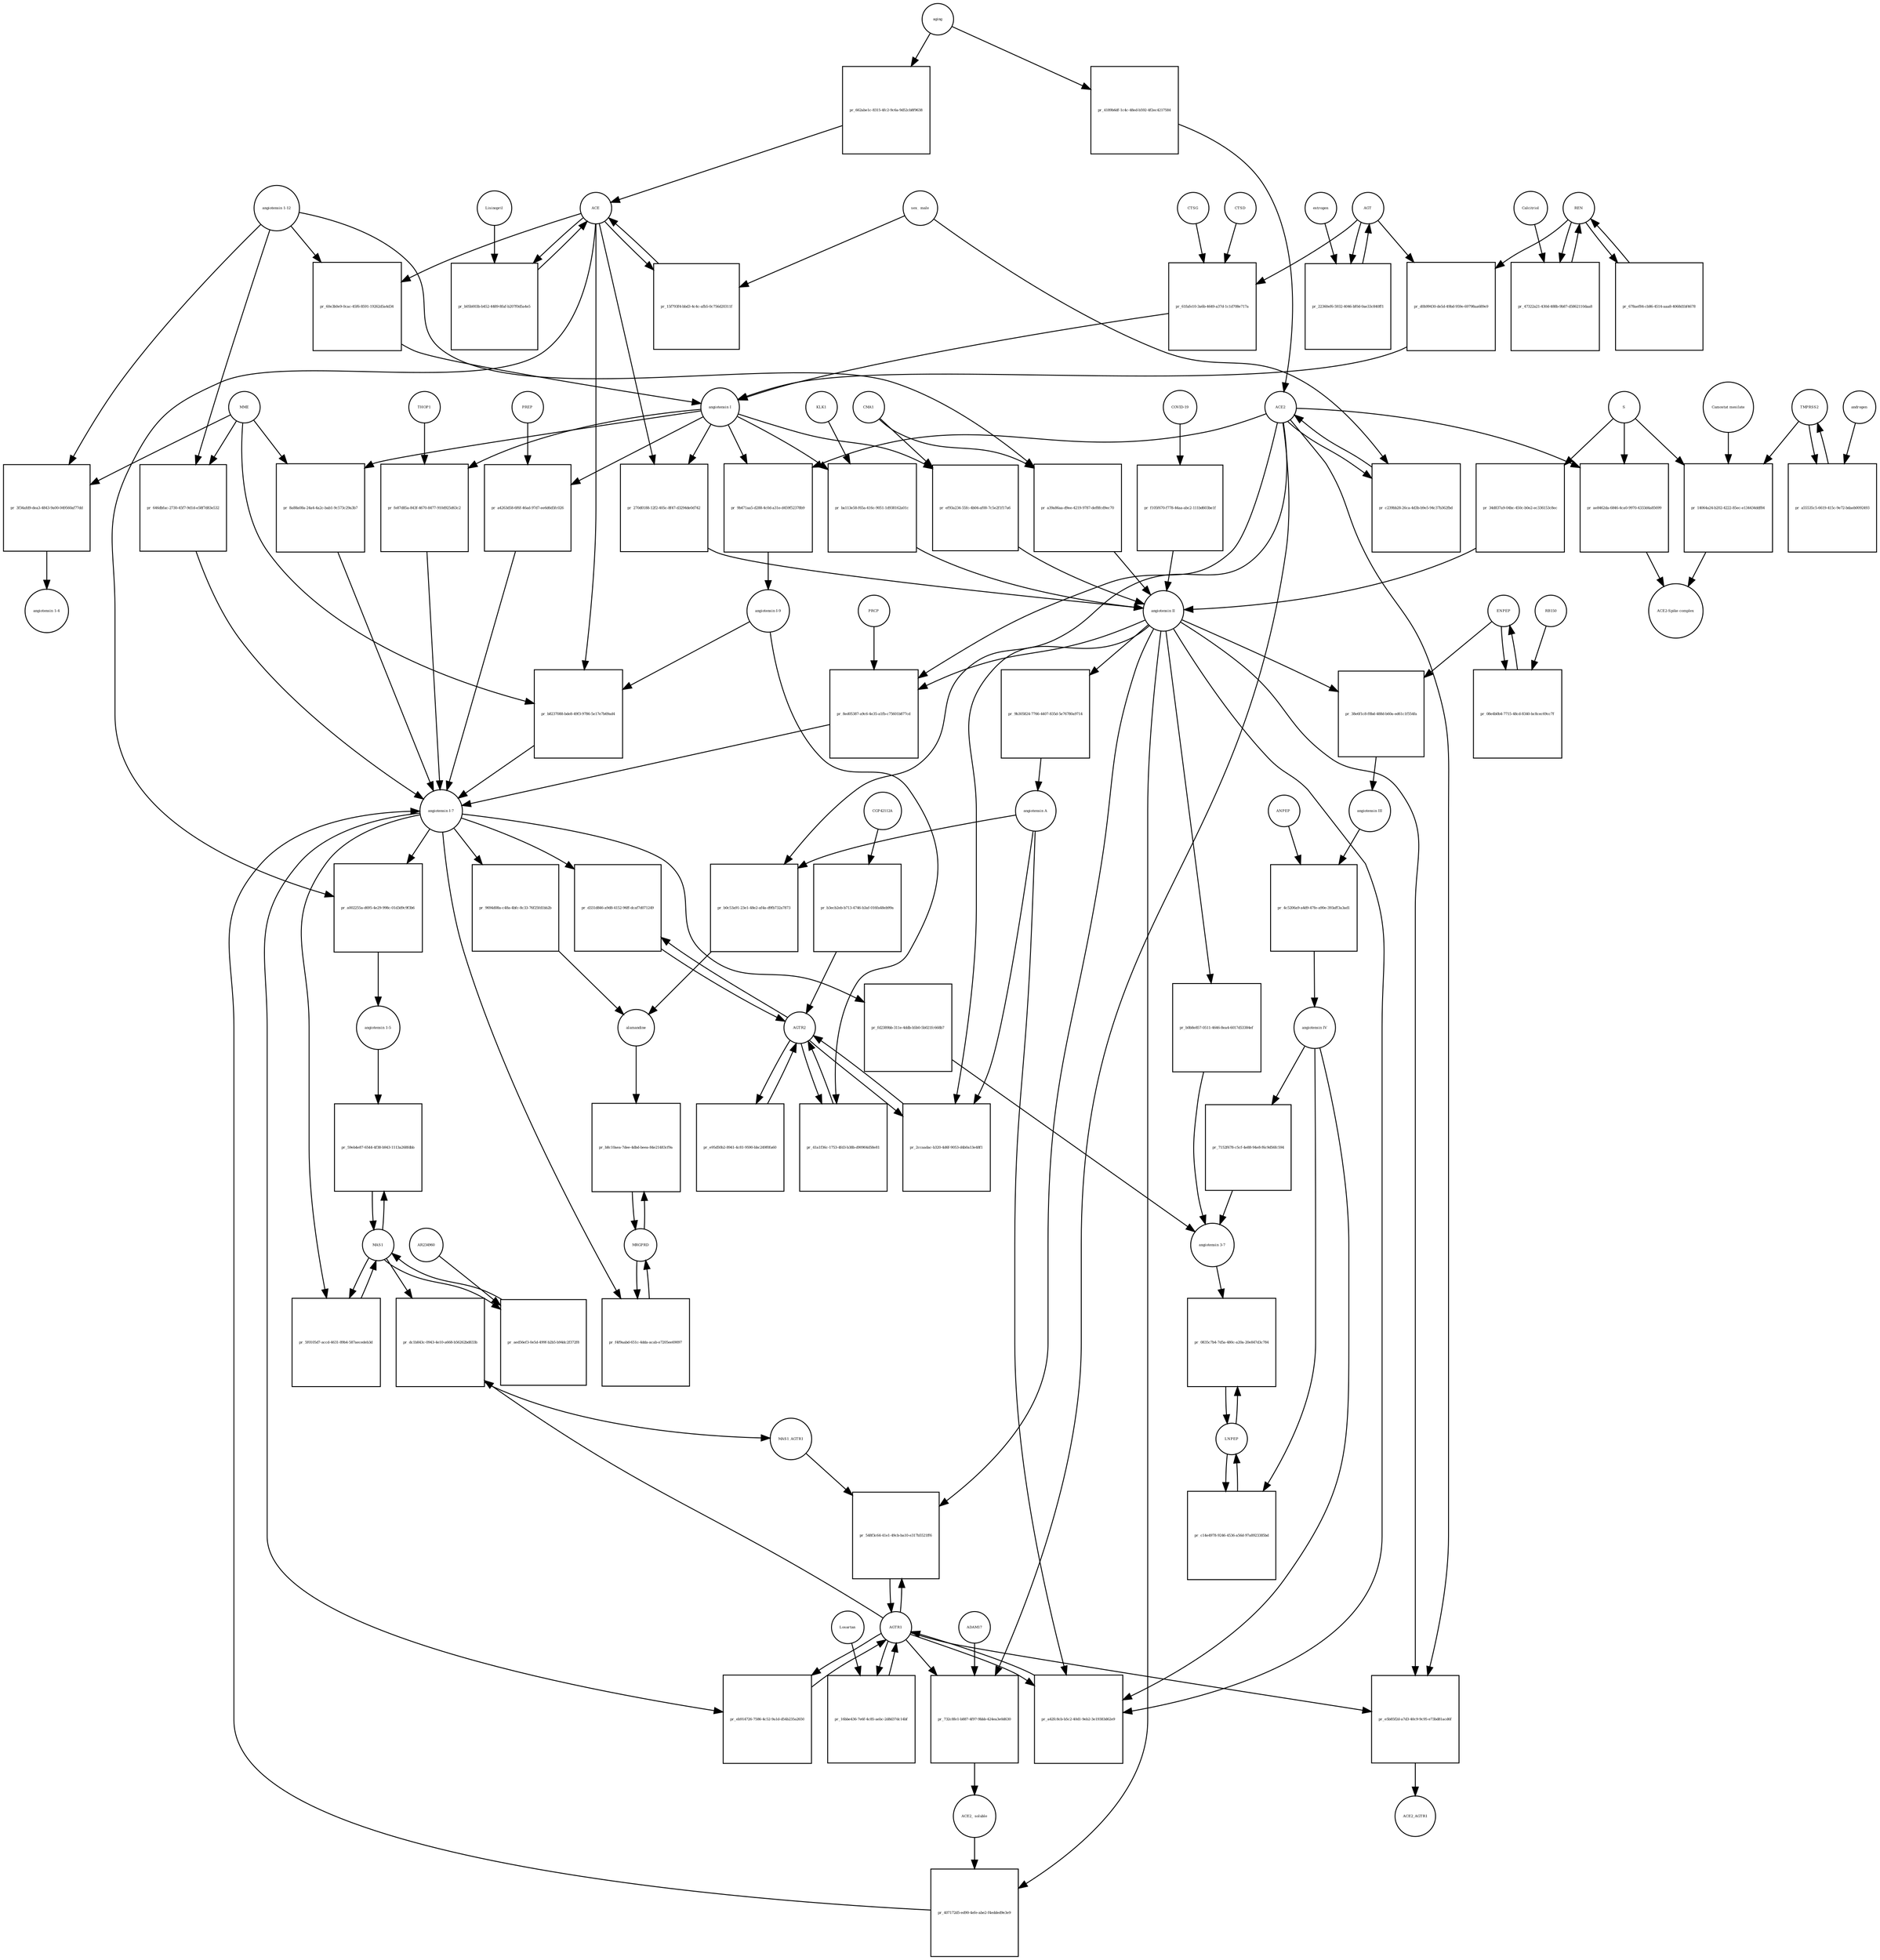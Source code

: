 strict digraph  {
"angiotensin I" [annotation="urn_miriam_obo.chebi_CHEBI%3A2718", bipartite=0, cls="simple chemical", fontsize=4, label="angiotensin I", shape=circle];
"pr_270d0188-12f2-405c-8f47-d3294de0d742" [annotation="", bipartite=1, cls=process, fontsize=4, label="pr_270d0188-12f2-405c-8f47-d3294de0d742", shape=square];
"angiotensin II" [annotation="urn_miriam_obo.chebi_CHEBI%3A2718", bipartite=0, cls="simple chemical", fontsize=4, label="angiotensin II", shape=circle];
ACE [annotation="urn_miriam_hgnc_HGNC%3A2707", bipartite=0, cls=macromolecule, fontsize=4, label=ACE, shape=circle];
"pr_9b471aa5-d288-4c0d-a31e-d459f52378b9" [annotation="", bipartite=1, cls=process, fontsize=4, label="pr_9b471aa5-d288-4c0d-a31e-d459f52378b9", shape=square];
"angiotensin I-9" [annotation="urn_miriam_obo.chebi_CHEBI%3A80128", bipartite=0, cls="simple chemical", fontsize=4, label="angiotensin I-9", shape=circle];
ACE2 [annotation="urn_miriam_hgnc_HGNC%3A13557", bipartite=0, cls=macromolecule, fontsize=4, label=ACE2, shape=circle];
"pr_b8237088-bde8-49f3-9786-5e17e7b69ad4" [annotation="", bipartite=1, cls=process, fontsize=4, label="pr_b8237088-bde8-49f3-9786-5e17e7b69ad4", shape=square];
"angiotensin I-7" [annotation="urn_miriam_obo.chebi_CHEBI%3A55438", bipartite=0, cls="simple chemical", fontsize=4, label="angiotensin I-7", shape=circle];
MME [annotation="urn_miriam_hgnc_HGNC%3A7154", bipartite=0, cls=macromolecule, fontsize=4, label=MME, shape=circle];
"pr_8ed05387-a9c6-4e35-a1fb-c75601b877cd" [annotation="", bipartite=1, cls=process, fontsize=4, label="pr_8ed05387-a9c6-4e35-a1fb-c75601b877cd", shape=square];
PRCP [annotation="urn_miriam_hgnc_HGNC%3A9344", bipartite=0, cls=macromolecule, fontsize=4, label=PRCP, shape=circle];
"pr_a002255a-d695-4e29-998c-01d3d9c9f3b6" [annotation="", bipartite=1, cls=process, fontsize=4, label="pr_a002255a-d695-4e29-998c-01d3d9c9f3b6", shape=square];
"angiotensin 1-5" [annotation="urn_miriam_obo.chebi_CHEBI%3A80129", bipartite=0, cls="simple chemical", fontsize=4, label="angiotensin 1-5", shape=circle];
REN [annotation="urn_miriam_hgnc_HGNC%3A9958", bipartite=0, cls=macromolecule, fontsize=4, label=REN, shape=circle];
"pr_47322a21-430d-488b-9b87-d5862110daa8" [annotation="", bipartite=1, cls="omitted process", fontsize=4, label="pr_47322a21-430d-488b-9b87-d5862110daa8", shape=square];
Calcitriol [annotation="urn_miriam_obo.chebi_CHEBI%3A17823", bipartite=0, cls="simple chemical", fontsize=4, label=Calcitriol, shape=circle];
AGT [annotation="urn_miriam_hgnc_HGNC%3A333", bipartite=0, cls=macromolecule, fontsize=4, label=AGT, shape=circle];
"pr_d0b99430-de5d-49bd-959e-69798aa689e9" [annotation="", bipartite=1, cls=process, fontsize=4, label="pr_d0b99430-de5d-49bd-959e-69798aa689e9", shape=square];
"pr_8a88a08a-24a4-4a2c-bab1-9c573c29a3b7" [annotation="", bipartite=1, cls=process, fontsize=4, label="pr_8a88a08a-24a4-4a2c-bab1-9c573c29a3b7", shape=square];
MAS1 [annotation="urn_miriam_hgnc_HGNC%3A6899", bipartite=0, cls=macromolecule, fontsize=4, label=MAS1, shape=circle];
"pr_59eb4e87-6544-4f38-b943-1113a268fdbb" [annotation="", bipartite=1, cls=process, fontsize=4, label="pr_59eb4e87-6544-4f38-b943-1113a268fdbb", shape=square];
"pr_9694d08a-c48a-4bfc-8c33-76f25fd1bb2b" [annotation="", bipartite=1, cls=process, fontsize=4, label="pr_9694d08a-c48a-4bfc-8c33-76f25fd1bb2b", shape=square];
alamandine [annotation="", bipartite=0, cls="simple chemical", fontsize=4, label=alamandine, shape=circle];
"pr_9b305824-7766-4407-835d-5e76780a9714" [annotation="", bipartite=1, cls=process, fontsize=4, label="pr_9b305824-7766-4407-835d-5e76780a9714", shape=square];
"angiotensin A" [annotation="urn_miriam_kegg.compound_C20970", bipartite=0, cls="simple chemical", fontsize=4, label="angiotensin A", shape=circle];
"pr_b0c53a91-23e1-48e2-af4a-d9fb732a7873" [annotation="", bipartite=1, cls=process, fontsize=4, label="pr_b0c53a91-23e1-48e2-af4a-d9fb732a7873", shape=square];
"pr_38e6f1c8-f8bd-488d-b60a-ed61c1f554fa" [annotation="", bipartite=1, cls=process, fontsize=4, label="pr_38e6f1c8-f8bd-488d-b60a-ed61c1f554fa", shape=square];
"angiotensin III" [annotation="urn_miriam_obo.chebi_CHEBI%3A89666", bipartite=0, cls="simple chemical", fontsize=4, label="angiotensin III", shape=circle];
ENPEP [annotation="", bipartite=0, cls=macromolecule, fontsize=4, label=ENPEP, shape=circle];
"pr_4c5206a9-a4d9-47fe-a90e-393aff3a3ad1" [annotation="", bipartite=1, cls=process, fontsize=4, label="pr_4c5206a9-a4d9-47fe-a90e-393aff3a3ad1", shape=square];
"angiotensin IV" [annotation="urn_miriam_pubmed_32333398|urn_miriam_obo.chebi_CHEBI%3A80127", bipartite=0, cls="simple chemical", fontsize=4, label="angiotensin IV", shape=circle];
"ANPEP " [annotation="urn_miriam_hgnc_HGNC%3A500", bipartite=0, cls=macromolecule, fontsize=4, label="ANPEP ", shape=circle];
CGP42112A [annotation="urn_miriam_obo.chebi_CHEBI%3A147302", bipartite=0, cls="simple chemical", fontsize=4, label=CGP42112A, shape=circle];
"pr_b3ecb2eb-b713-4746-b3af-016fa48eb99a" [annotation="", bipartite=1, cls=process, fontsize=4, label="pr_b3ecb2eb-b713-4746-b3af-016fa48eb99a", shape=square];
AGTR2 [annotation="urn_miriam_hgnc_HGNC%3A338", bipartite=0, cls=macromolecule, fontsize=4, label=AGTR2, shape=circle];
"pr_678aef84-cb86-4514-aaa8-4068d1bf4678" [annotation="", bipartite=1, cls=process, fontsize=4, label="pr_678aef84-cb86-4514-aaa8-4068d1bf4678", shape=square];
"pr_732c8fe1-b887-4f97-9bbb-424ea3e0d630" [annotation="", bipartite=1, cls=process, fontsize=4, label="pr_732c8fe1-b887-4f97-9bbb-424ea3e0d630", shape=square];
"ACE2_ soluble" [annotation="urn_miriam_hgnc.symbol_ACE2", bipartite=0, cls=macromolecule, fontsize=4, label="ACE2_ soluble", shape=circle];
ADAM17 [annotation="urn_miriam_hgnc_HGNC%3A195", bipartite=0, cls=macromolecule, fontsize=4, label=ADAM17, shape=circle];
AGTR1 [annotation="urn_miriam_hgnc_HGNC%3A336", bipartite=0, cls=macromolecule, fontsize=4, label=AGTR1, shape=circle];
"pr_2ccaadac-b320-4d6f-9053-d4b0a13e48f1" [annotation="", bipartite=1, cls=process, fontsize=4, label="pr_2ccaadac-b320-4d6f-9053-d4b0a13e48f1", shape=square];
"pr_4189b6df-1c4c-48ed-b592-4f2ec4217584" [annotation="", bipartite=1, cls=process, fontsize=4, label="pr_4189b6df-1c4c-48ed-b592-4f2ec4217584", shape=square];
aging [annotation="urn_miriam_obo.go_GO%3A0007568", bipartite=0, cls=phenotype, fontsize=4, label=aging, shape=circle];
MRGPRD [annotation="urn_miriam_hgnc_HGNC%3A29626", bipartite=0, cls=macromolecule, fontsize=4, label=MRGPRD, shape=circle];
"pr_b8c10aea-7dee-4dbd-beea-84e21483cf9a" [annotation="", bipartite=1, cls=process, fontsize=4, label="pr_b8c10aea-7dee-4dbd-beea-84e21483cf9a", shape=square];
"pr_407172d5-ed90-4efe-abe2-f4edded9e3e9" [annotation="", bipartite=1, cls=process, fontsize=4, label="pr_407172d5-ed90-4efe-abe2-f4edded9e3e9", shape=square];
"pr_662abe1c-8315-4fc2-9c6a-9d52cb8f9638" [annotation="", bipartite=1, cls=process, fontsize=4, label="pr_662abe1c-8315-4fc2-9c6a-9d52cb8f9638", shape=square];
"pr_c239bb28-26ca-4d3b-b9e5-94c37b362fbd" [annotation="", bipartite=1, cls=process, fontsize=4, label="pr_c239bb28-26ca-4d3b-b9e5-94c37b362fbd", shape=square];
"sex_ male" [annotation=urn_miriam_mesh_D008297, bipartite=0, cls=phenotype, fontsize=4, label="sex_ male", shape=circle];
"pr_34d837a9-04bc-450c-b0e2-ec336153c8ec" [annotation="", bipartite=1, cls=process, fontsize=4, label="pr_34d837a9-04bc-450c-b0e2-ec336153c8ec", shape=square];
S [annotation="urn_miriam_uniprot_P0DTC2|urn_miriam_uniprot_P59594", bipartite=0, cls=macromolecule, fontsize=4, label=S, shape=circle];
"pr_15f793f4-bbd3-4c4c-afb5-0c756d20311f" [annotation="", bipartite=1, cls=process, fontsize=4, label="pr_15f793f4-bbd3-4c4c-afb5-0c756d20311f", shape=square];
"pr_a42fc8cb-b5c2-40d1-9eb2-3e19383d62e9" [annotation="", bipartite=1, cls=process, fontsize=4, label="pr_a42fc8cb-b5c2-40d1-9eb2-3e19383d62e9", shape=square];
"pr_e5b85f2d-a7d3-40c9-9c95-e73bd81acd6f" [annotation="", bipartite=1, cls=process, fontsize=4, label="pr_e5b85f2d-a7d3-40c9-9c95-e73bd81acd6f", shape=square];
ACE2_AGTR1 [annotation=urn_miriam_pubmed_25225202, bipartite=0, cls=complex, fontsize=4, label=ACE2_AGTR1, shape=circle];
"pr_ae8462da-6846-4ca0-9970-4333d4a85699" [annotation="", bipartite=1, cls=process, fontsize=4, label="pr_ae8462da-6846-4ca0-9970-4333d4a85699", shape=square];
"ACE2-Spike complex" [annotation=urn_miriam_pubmed_32275855, bipartite=0, cls=complex, fontsize=4, label="ACE2-Spike complex", shape=circle];
"pr_f105f670-f778-44aa-abc2-111bd603be1f" [annotation="", bipartite=1, cls=process, fontsize=4, label="pr_f105f670-f778-44aa-abc2-111bd603be1f", shape=square];
"COVID-19" [annotation="urn_miriam_taxonomy_2697049|urn_miriam_mesh_C000657245", bipartite=0, cls=phenotype, fontsize=4, label="COVID-19", shape=circle];
"angiotensin 1-12" [annotation=urn_miriam_pubmed_27465904, bipartite=0, cls="simple chemical", fontsize=4, label="angiotensin 1-12", shape=circle];
"pr_a39a86aa-d9ee-4219-9787-def8fcd9ec70" [annotation="", bipartite=1, cls=process, fontsize=4, label="pr_a39a86aa-d9ee-4219-9787-def8fcd9ec70", shape=square];
CMA1 [annotation="urn_miriam_hgnc_HGNC%3A2097", bipartite=0, cls=macromolecule, fontsize=4, label=CMA1, shape=circle];
TMPRSS2 [annotation="urn_miriam_hgnc_HGNC%3A11876", bipartite=0, cls=macromolecule, fontsize=4, label=TMPRSS2, shape=circle];
"pr_a55535c5-6619-415c-9e72-bdaeb0092493" [annotation="", bipartite=1, cls="omitted process", fontsize=4, label="pr_a55535c5-6619-415c-9e72-bdaeb0092493", shape=square];
androgen [annotation="urn_miriam_obo.chebi_CHEBI%3A50113", bipartite=0, cls="simple chemical", fontsize=4, label=androgen, shape=circle];
"pr_22360ef6-5932-4046-bf0d-0ae33c840ff1" [annotation="", bipartite=1, cls="omitted process", fontsize=4, label="pr_22360ef6-5932-4046-bf0d-0ae33c840ff1", shape=square];
estrogen [annotation="urn_miriam_obo.chebi_CHEBI%3A50114", bipartite=0, cls="simple chemical", fontsize=4, label=estrogen, shape=circle];
"pr_3f34afd9-dea3-4843-9a00-049560af77dd" [annotation="", bipartite=1, cls=process, fontsize=4, label="pr_3f34afd9-dea3-4843-9a00-049560af77dd", shape=square];
"angiotensin 1-4" [annotation=urn_miriam_pubmed_22490446, bipartite=0, cls="simple chemical", fontsize=4, label="angiotensin 1-4", shape=circle];
"pr_dc1b843c-0943-4e10-a668-b56262bd833b" [annotation="", bipartite=1, cls=process, fontsize=4, label="pr_dc1b843c-0943-4e10-a668-b56262bd833b", shape=square];
MAS1_AGTR1 [annotation=urn_miriam_pubmed_15809376, bipartite=0, cls=complex, fontsize=4, label=MAS1_AGTR1, shape=circle];
"pr_548f3c64-41e1-49cb-ba10-e317b5521ff6" [annotation="", bipartite=1, cls=process, fontsize=4, label="pr_548f3c64-41e1-49cb-ba10-e317b5521ff6", shape=square];
"pr_b05b003b-b452-4489-8faf-b207f0d5a4e5" [annotation="", bipartite=1, cls=process, fontsize=4, label="pr_b05b003b-b452-4489-8faf-b207f0d5a4e5", shape=square];
Lisinopril [annotation="urn_miriam_obo.chebi_CHEBI%3A43755", bipartite=0, cls="simple chemical", fontsize=4, label=Lisinopril, shape=circle];
"pr_60e3b0e9-0cac-45f6-8591-19262d5a4d34" [annotation="", bipartite=1, cls=process, fontsize=4, label="pr_60e3b0e9-0cac-45f6-8591-19262d5a4d34", shape=square];
LNPEP [annotation="urn_miriam_hgnc_HGNC%3A6656", bipartite=0, cls=macromolecule, fontsize=4, label=LNPEP, shape=circle];
"pr_c14e4978-9246-4536-a56d-97a8923385bd" [annotation="", bipartite=1, cls=process, fontsize=4, label="pr_c14e4978-9246-4536-a56d-97a8923385bd", shape=square];
"pr_646dbfac-2730-45f7-9d1d-e58f7d83e532" [annotation="", bipartite=1, cls=process, fontsize=4, label="pr_646dbfac-2730-45f7-9d1d-e58f7d83e532", shape=square];
"pr_aed56ef3-0e5d-499f-b2b5-b94dc2f372f8" [annotation="", bipartite=1, cls=process, fontsize=4, label="pr_aed56ef3-0e5d-499f-b2b5-b94dc2f372f8", shape=square];
AR234960 [annotation="urn_miriam_pubchem.compound_146025955", bipartite=0, cls="simple chemical", fontsize=4, label=AR234960, shape=circle];
"pr_08e4b0b4-7715-48cd-8340-bc8cec69cc7f" [annotation="", bipartite=1, cls=process, fontsize=4, label="pr_08e4b0b4-7715-48cd-8340-bc8cec69cc7f", shape=square];
RB150 [annotation="", bipartite=0, cls="simple chemical", fontsize=4, label=RB150, shape=circle];
"pr_61fafe10-3a6b-4649-a37d-1c1d708e717a" [annotation="", bipartite=1, cls=process, fontsize=4, label="pr_61fafe10-3a6b-4649-a37d-1c1d708e717a", shape=square];
CTSD [annotation="urn_miriam_hgnc_HGNC%3A2529", bipartite=0, cls=macromolecule, fontsize=4, label=CTSD, shape=circle];
CTSG [annotation="urn_miriam_hgnc_HGNC%3A2532", bipartite=0, cls=macromolecule, fontsize=4, label=CTSG, shape=circle];
"pr_ef93a234-55fc-4b04-af00-7c5e2f1f17a6" [annotation="", bipartite=1, cls=process, fontsize=4, label="pr_ef93a234-55fc-4b04-af00-7c5e2f1f17a6", shape=square];
"pr_ba113e58-f65a-416c-9051-1d938162a01c" [annotation="", bipartite=1, cls=process, fontsize=4, label="pr_ba113e58-f65a-416c-9051-1d938162a01c", shape=square];
KLK1 [annotation="urn_miriam_hgnc_HGNC%3A6357|urn_miriam_pubmed_6555043", bipartite=0, cls=macromolecule, fontsize=4, label=KLK1, shape=circle];
"pr_fe87d85a-843f-4670-8477-910d925d63c2" [annotation="", bipartite=1, cls=process, fontsize=4, label="pr_fe87d85a-843f-4670-8477-910d925d63c2", shape=square];
THOP1 [annotation="urn_miriam_hgnc_HGNC%3A11793", bipartite=0, cls=macromolecule, fontsize=4, label=THOP1, shape=circle];
"pr_a4263d58-6f6f-46ad-97d7-ee6d6d5fc026" [annotation="", bipartite=1, cls=process, fontsize=4, label="pr_a4263d58-6f6f-46ad-97d7-ee6d6d5fc026", shape=square];
PREP [annotation="urn_miriam_hgnc_HGNC%3A9358", bipartite=0, cls=macromolecule, fontsize=4, label=PREP, shape=circle];
"pr_16bbe436-7e6f-4c85-aebc-2d8d37dc14bf" [annotation="", bipartite=1, cls=process, fontsize=4, label="pr_16bbe436-7e6f-4c85-aebc-2d8d37dc14bf", shape=square];
Losartan [annotation="urn_miriam_obo.chebi_CHEBI%3A6541", bipartite=0, cls="simple chemical", fontsize=4, label=Losartan, shape=circle];
"pr_eb914726-7586-4c52-9a1d-d54b235a2650" [annotation="", bipartite=1, cls=process, fontsize=4, label="pr_eb914726-7586-4c52-9a1d-d54b235a2650", shape=square];
"pr_e95d50b2-8941-4c81-9590-bbc249f0fa60" [annotation="", bipartite=1, cls=process, fontsize=4, label="pr_e95d50b2-8941-4c81-9590-bbc249f0fa60", shape=square];
"pr_d331d846-a9d8-4152-96ff-dcaf7d071249" [annotation="", bipartite=1, cls=process, fontsize=4, label="pr_d331d846-a9d8-4152-96ff-dcaf7d071249", shape=square];
"pr_41a1f36c-1753-4fd3-b38b-d90904d58e81" [annotation="", bipartite=1, cls=process, fontsize=4, label="pr_41a1f36c-1753-4fd3-b38b-d90904d58e81", shape=square];
"pr_5f0105d7-accd-4631-89b4-587aecedeb3d" [annotation="", bipartite=1, cls=process, fontsize=4, label="pr_5f0105d7-accd-4631-89b4-587aecedeb3d", shape=square];
"pr_f4f9aabd-651c-4dda-acab-e7205ee69097" [annotation="", bipartite=1, cls=process, fontsize=4, label="pr_f4f9aabd-651c-4dda-acab-e7205ee69097", shape=square];
"pr_fd2389bb-311e-4ddb-b5b0-5b021fc668b7" [annotation="", bipartite=1, cls=process, fontsize=4, label="pr_fd2389bb-311e-4ddb-b5b0-5b021fc668b7", shape=square];
"angiotensin 3-7" [annotation=urn_miriam_pubmed_30934934, bipartite=0, cls="simple chemical", fontsize=4, label="angiotensin 3-7", shape=circle];
"pr_b0b8e857-0511-4646-8ea4-6017d53384ef" [annotation="", bipartite=1, cls=process, fontsize=4, label="pr_b0b8e857-0511-4646-8ea4-6017d53384ef", shape=square];
"pr_7152f678-c5cf-4e88-94e8-f6c9d56fc594" [annotation="", bipartite=1, cls=process, fontsize=4, label="pr_7152f678-c5cf-4e88-94e8-f6c9d56fc594", shape=square];
"pr_14064a24-b202-4222-85ec-e134434ddf84" [annotation="", bipartite=1, cls="omitted process", fontsize=4, label="pr_14064a24-b202-4222-85ec-e134434ddf84", shape=square];
"Camostat mesilate" [annotation="urn_miriam_obo.chebi_CHEBI%3A135632", bipartite=0, cls="simple chemical", fontsize=4, label="Camostat mesilate", shape=circle];
"pr_0835c7b4-7d5a-480c-a20a-20e847d3c784" [annotation="", bipartite=1, cls=process, fontsize=4, label="pr_0835c7b4-7d5a-480c-a20a-20e847d3c784", shape=square];
"angiotensin I" -> "pr_270d0188-12f2-405c-8f47-d3294de0d742"  [annotation="", interaction_type=consumption];
"angiotensin I" -> "pr_9b471aa5-d288-4c0d-a31e-d459f52378b9"  [annotation="", interaction_type=consumption];
"angiotensin I" -> "pr_8a88a08a-24a4-4a2c-bab1-9c573c29a3b7"  [annotation="", interaction_type=consumption];
"angiotensin I" -> "pr_ef93a234-55fc-4b04-af00-7c5e2f1f17a6"  [annotation="", interaction_type=consumption];
"angiotensin I" -> "pr_ba113e58-f65a-416c-9051-1d938162a01c"  [annotation="", interaction_type=consumption];
"angiotensin I" -> "pr_fe87d85a-843f-4670-8477-910d925d63c2"  [annotation="", interaction_type=consumption];
"angiotensin I" -> "pr_a4263d58-6f6f-46ad-97d7-ee6d6d5fc026"  [annotation="", interaction_type=consumption];
"pr_270d0188-12f2-405c-8f47-d3294de0d742" -> "angiotensin II"  [annotation="", interaction_type=production];
"angiotensin II" -> "pr_8ed05387-a9c6-4e35-a1fb-c75601b877cd"  [annotation="", interaction_type=consumption];
"angiotensin II" -> "pr_9b305824-7766-4407-835d-5e76780a9714"  [annotation="", interaction_type=consumption];
"angiotensin II" -> "pr_38e6f1c8-f8bd-488d-b60a-ed61c1f554fa"  [annotation="", interaction_type=consumption];
"angiotensin II" -> "pr_2ccaadac-b320-4d6f-9053-d4b0a13e48f1"  [annotation="urn_miriam_pubmed_17630322|urn_miriam_taxonomy_9606|urn_miriam_pubmed_17138938", interaction_type=stimulation];
"angiotensin II" -> "pr_407172d5-ed90-4efe-abe2-f4edded9e3e9"  [annotation="", interaction_type=consumption];
"angiotensin II" -> "pr_a42fc8cb-b5c2-40d1-9eb2-3e19383d62e9"  [annotation="urn_miriam_pubmed_17630322|urn_miriam_taxonomy_40674|urn_miriam_pubmed_26497614|urn_miriam_pubmed_32333398|urn_miriam_pubmed_17138938", interaction_type=stimulation];
"angiotensin II" -> "pr_e5b85f2d-a7d3-40c9-9c95-e73bd81acd6f"  [annotation="urn_miriam_pubmed_25225202|urn_miriam_taxonomy_40674", interaction_type=inhibition];
"angiotensin II" -> "pr_548f3c64-41e1-49cb-ba10-e317b5521ff6"  [annotation="urn_miriam_pubmed_15809376|urn_miriam_taxonomy_40674", interaction_type=stimulation];
"angiotensin II" -> "pr_b0b8e857-0511-4646-8ea4-6017d53384ef"  [annotation="", interaction_type=consumption];
ACE -> "pr_270d0188-12f2-405c-8f47-d3294de0d742"  [annotation="urn_miriam_taxonomy_9606|urn_miriam_pubmed_190881|urn_miriam_pubmed_10969042", interaction_type=catalysis];
ACE -> "pr_b8237088-bde8-49f3-9786-5e17e7b69ad4"  [annotation="urn_miriam_pubmed_15283675|urn_miriam_taxonomy_9606", interaction_type=catalysis];
ACE -> "pr_a002255a-d695-4e29-998c-01d3d9c9f3b6"  [annotation="urn_miriam_pubmed_10969042|urn_miriam_taxonomy_9606", interaction_type=catalysis];
ACE -> "pr_15f793f4-bbd3-4c4c-afb5-0c756d20311f"  [annotation="", interaction_type=consumption];
ACE -> "pr_b05b003b-b452-4489-8faf-b207f0d5a4e5"  [annotation="", interaction_type=consumption];
ACE -> "pr_60e3b0e9-0cac-45f6-8591-19262d5a4d34"  [annotation="urn_miriam_pubmed_22490446|urn_miriam_taxonomy_10116", interaction_type=catalysis];
"pr_9b471aa5-d288-4c0d-a31e-d459f52378b9" -> "angiotensin I-9"  [annotation="", interaction_type=production];
"angiotensin I-9" -> "pr_b8237088-bde8-49f3-9786-5e17e7b69ad4"  [annotation="", interaction_type=consumption];
"angiotensin I-9" -> "pr_41a1f36c-1753-4fd3-b38b-d90904d58e81"  [annotation="urn_miriam_pubmed_30048754|urn_miriam_taxonomy_10116", interaction_type=stimulation];
ACE2 -> "pr_9b471aa5-d288-4c0d-a31e-d459f52378b9"  [annotation="urn_miriam_pubmed_10969042|urn_miriam_taxonomy_9606", interaction_type=catalysis];
ACE2 -> "pr_8ed05387-a9c6-4e35-a1fb-c75601b877cd"  [annotation="urn_miriam_taxonomy_10090|urn_miriam_pubmed_23392115", interaction_type=catalysis];
ACE2 -> "pr_b0c53a91-23e1-48e2-af4a-d9fb732a7873"  [annotation="urn_miriam_pubmed_23446738|urn_miriam_taxonomy_9606", interaction_type=catalysis];
ACE2 -> "pr_732c8fe1-b887-4f97-9bbb-424ea3e0d630"  [annotation="", interaction_type=consumption];
ACE2 -> "pr_c239bb28-26ca-4d3b-b9e5-94c37b362fbd"  [annotation="", interaction_type=consumption];
ACE2 -> "pr_e5b85f2d-a7d3-40c9-9c95-e73bd81acd6f"  [annotation="", interaction_type=consumption];
ACE2 -> "pr_ae8462da-6846-4ca0-9970-4333d4a85699"  [annotation="", interaction_type=consumption];
"pr_b8237088-bde8-49f3-9786-5e17e7b69ad4" -> "angiotensin I-7"  [annotation="", interaction_type=production];
"angiotensin I-7" -> "pr_a002255a-d695-4e29-998c-01d3d9c9f3b6"  [annotation="", interaction_type=consumption];
"angiotensin I-7" -> "pr_9694d08a-c48a-4bfc-8c33-76f25fd1bb2b"  [annotation="", interaction_type=consumption];
"angiotensin I-7" -> "pr_eb914726-7586-4c52-9a1d-d54b235a2650"  [annotation="urn_miriam_pubmed_29928987|urn_miriam_taxonomy_9606", interaction_type=inhibition];
"angiotensin I-7" -> "pr_d331d846-a9d8-4152-96ff-dcaf7d071249"  [annotation="urn_miriam_pubmed_15767466|urn_miriam_taxonomy_10116", interaction_type=stimulation];
"angiotensin I-7" -> "pr_5f0105d7-accd-4631-89b4-587aecedeb3d"  [annotation="urn_miriam_pubmed_27217404|urn_miriam_taxonomy_9606", interaction_type=stimulation];
"angiotensin I-7" -> "pr_f4f9aabd-651c-4dda-acab-e7205ee69097"  [annotation="urn_miriam_pubmed_27217404|urn_miriam_taxonomy_9606", interaction_type=stimulation];
"angiotensin I-7" -> "pr_fd2389bb-311e-4ddb-b5b0-5b021fc668b7"  [annotation="", interaction_type=consumption];
MME -> "pr_b8237088-bde8-49f3-9786-5e17e7b69ad4"  [annotation="urn_miriam_pubmed_15283675|urn_miriam_taxonomy_9606", interaction_type=catalysis];
MME -> "pr_8a88a08a-24a4-4a2c-bab1-9c573c29a3b7"  [annotation="urn_miriam_taxonomy_9606|urn_miriam_pubmed_15283675", interaction_type=catalysis];
MME -> "pr_3f34afd9-dea3-4843-9a00-049560af77dd"  [annotation="urn_miriam_pubmed_22490446|urn_miriam_taxonomy_10116", interaction_type=catalysis];
MME -> "pr_646dbfac-2730-45f7-9d1d-e58f7d83e532"  [annotation="urn_miriam_pubmed_22490446|urn_miriam_taxonomy_10116", interaction_type=catalysis];
"pr_8ed05387-a9c6-4e35-a1fb-c75601b877cd" -> "angiotensin I-7"  [annotation="", interaction_type=production];
PRCP -> "pr_8ed05387-a9c6-4e35-a1fb-c75601b877cd"  [annotation="urn_miriam_taxonomy_10090|urn_miriam_pubmed_23392115", interaction_type=catalysis];
"pr_a002255a-d695-4e29-998c-01d3d9c9f3b6" -> "angiotensin 1-5"  [annotation="", interaction_type=production];
"angiotensin 1-5" -> "pr_59eb4e87-6544-4f38-b943-1113a268fdbb"  [annotation="urn_miriam_pubmed_27660028|urn_miriam_taxonomy_10116|urn_miriam_taxonomy_9606|urn_miriam_pubmed_27217404", interaction_type=stimulation];
REN -> "pr_47322a21-430d-488b-9b87-d5862110daa8"  [annotation="", interaction_type=consumption];
REN -> "pr_d0b99430-de5d-49bd-959e-69798aa689e9"  [annotation="urn_miriam_pubmed_10585461|urn_miriam_pubmed_30934934|urn_miriam_pubmed_6172448|urn_miriam_taxonomy_9606", interaction_type=catalysis];
REN -> "pr_678aef84-cb86-4514-aaa8-4068d1bf4678"  [annotation="", interaction_type=consumption];
"pr_47322a21-430d-488b-9b87-d5862110daa8" -> REN  [annotation="", interaction_type=production];
Calcitriol -> "pr_47322a21-430d-488b-9b87-d5862110daa8"  [annotation="", interaction_type=inhibition];
AGT -> "pr_d0b99430-de5d-49bd-959e-69798aa689e9"  [annotation="", interaction_type=consumption];
AGT -> "pr_22360ef6-5932-4046-bf0d-0ae33c840ff1"  [annotation="", interaction_type=consumption];
AGT -> "pr_61fafe10-3a6b-4649-a37d-1c1d708e717a"  [annotation="", interaction_type=consumption];
"pr_d0b99430-de5d-49bd-959e-69798aa689e9" -> "angiotensin I"  [annotation="", interaction_type=production];
"pr_8a88a08a-24a4-4a2c-bab1-9c573c29a3b7" -> "angiotensin I-7"  [annotation="", interaction_type=production];
MAS1 -> "pr_59eb4e87-6544-4f38-b943-1113a268fdbb"  [annotation="", interaction_type=consumption];
MAS1 -> "pr_dc1b843c-0943-4e10-a668-b56262bd833b"  [annotation="", interaction_type=consumption];
MAS1 -> "pr_aed56ef3-0e5d-499f-b2b5-b94dc2f372f8"  [annotation="", interaction_type=consumption];
MAS1 -> "pr_5f0105d7-accd-4631-89b4-587aecedeb3d"  [annotation="", interaction_type=consumption];
"pr_59eb4e87-6544-4f38-b943-1113a268fdbb" -> MAS1  [annotation="", interaction_type=production];
"pr_9694d08a-c48a-4bfc-8c33-76f25fd1bb2b" -> alamandine  [annotation="", interaction_type=production];
alamandine -> "pr_b8c10aea-7dee-4dbd-beea-84e21483cf9a"  [annotation="urn_miriam_pubmed_23446738|urn_miriam_taxonomy_9606", interaction_type=stimulation];
"pr_9b305824-7766-4407-835d-5e76780a9714" -> "angiotensin A"  [annotation="", interaction_type=production];
"angiotensin A" -> "pr_b0c53a91-23e1-48e2-af4a-d9fb732a7873"  [annotation="", interaction_type=consumption];
"angiotensin A" -> "pr_2ccaadac-b320-4d6f-9053-d4b0a13e48f1"  [annotation="urn_miriam_pubmed_17630322|urn_miriam_taxonomy_9606|urn_miriam_pubmed_17138938", interaction_type=stimulation];
"angiotensin A" -> "pr_a42fc8cb-b5c2-40d1-9eb2-3e19383d62e9"  [annotation="urn_miriam_pubmed_17630322|urn_miriam_taxonomy_40674|urn_miriam_pubmed_26497614|urn_miriam_pubmed_32333398|urn_miriam_pubmed_17138938", interaction_type=stimulation];
"pr_b0c53a91-23e1-48e2-af4a-d9fb732a7873" -> alamandine  [annotation="", interaction_type=production];
"pr_38e6f1c8-f8bd-488d-b60a-ed61c1f554fa" -> "angiotensin III"  [annotation="", interaction_type=production];
"angiotensin III" -> "pr_4c5206a9-a4d9-47fe-a90e-393aff3a3ad1"  [annotation="", interaction_type=consumption];
ENPEP -> "pr_38e6f1c8-f8bd-488d-b60a-ed61c1f554fa"  [annotation="urn_miriam_pubmed_8876246|urn_miriam_taxonomy_10090", interaction_type=catalysis];
ENPEP -> "pr_08e4b0b4-7715-48cd-8340-bc8cec69cc7f"  [annotation="", interaction_type=consumption];
"pr_4c5206a9-a4d9-47fe-a90e-393aff3a3ad1" -> "angiotensin IV"  [annotation="", interaction_type=production];
"angiotensin IV" -> "pr_a42fc8cb-b5c2-40d1-9eb2-3e19383d62e9"  [annotation="urn_miriam_pubmed_17630322|urn_miriam_taxonomy_40674|urn_miriam_pubmed_26497614|urn_miriam_pubmed_32333398|urn_miriam_pubmed_17138938", interaction_type=stimulation];
"angiotensin IV" -> "pr_c14e4978-9246-4536-a56d-97a8923385bd"  [annotation="urn_miriam_pubmed_11707427|urn_miriam_taxonomy_10090", interaction_type=stimulation];
"angiotensin IV" -> "pr_7152f678-c5cf-4e88-94e8-f6c9d56fc594"  [annotation="", interaction_type=consumption];
"ANPEP " -> "pr_4c5206a9-a4d9-47fe-a90e-393aff3a3ad1"  [annotation="urn_miriam_pubmed_8876246|urn_miriam_taxonomy_10090", interaction_type=catalysis];
CGP42112A -> "pr_b3ecb2eb-b713-4746-b3af-016fa48eb99a"  [annotation="", interaction_type=consumption];
"pr_b3ecb2eb-b713-4746-b3af-016fa48eb99a" -> AGTR2  [annotation="", interaction_type=production];
AGTR2 -> "pr_2ccaadac-b320-4d6f-9053-d4b0a13e48f1"  [annotation="", interaction_type=consumption];
AGTR2 -> "pr_e95d50b2-8941-4c81-9590-bbc249f0fa60"  [annotation="", interaction_type=consumption];
AGTR2 -> "pr_d331d846-a9d8-4152-96ff-dcaf7d071249"  [annotation="", interaction_type=consumption];
AGTR2 -> "pr_41a1f36c-1753-4fd3-b38b-d90904d58e81"  [annotation="", interaction_type=consumption];
"pr_678aef84-cb86-4514-aaa8-4068d1bf4678" -> REN  [annotation="", interaction_type=production];
"pr_732c8fe1-b887-4f97-9bbb-424ea3e0d630" -> "ACE2_ soluble"  [annotation="", interaction_type=production];
"ACE2_ soluble" -> "pr_407172d5-ed90-4efe-abe2-f4edded9e3e9"  [annotation="urn_miriam_pubmed_28512108|urn_miriam_taxonomy_9606", interaction_type=stimulation];
ADAM17 -> "pr_732c8fe1-b887-4f97-9bbb-424ea3e0d630"  [annotation="urn_miriam_pubmed_24227843|urn_miriam_taxonomy_9606|urn_miriam_pubmed_32333398|urn_miriam_pubmed_28512108", interaction_type=catalysis];
AGTR1 -> "pr_732c8fe1-b887-4f97-9bbb-424ea3e0d630"  [annotation="urn_miriam_pubmed_24227843|urn_miriam_taxonomy_9606|urn_miriam_pubmed_32333398|urn_miriam_pubmed_28512108", interaction_type=stimulation];
AGTR1 -> "pr_a42fc8cb-b5c2-40d1-9eb2-3e19383d62e9"  [annotation="", interaction_type=consumption];
AGTR1 -> "pr_e5b85f2d-a7d3-40c9-9c95-e73bd81acd6f"  [annotation="", interaction_type=consumption];
AGTR1 -> "pr_dc1b843c-0943-4e10-a668-b56262bd833b"  [annotation="", interaction_type=consumption];
AGTR1 -> "pr_548f3c64-41e1-49cb-ba10-e317b5521ff6"  [annotation="", interaction_type=consumption];
AGTR1 -> "pr_16bbe436-7e6f-4c85-aebc-2d8d37dc14bf"  [annotation="", interaction_type=consumption];
AGTR1 -> "pr_eb914726-7586-4c52-9a1d-d54b235a2650"  [annotation="", interaction_type=consumption];
"pr_2ccaadac-b320-4d6f-9053-d4b0a13e48f1" -> AGTR2  [annotation="", interaction_type=production];
"pr_4189b6df-1c4c-48ed-b592-4f2ec4217584" -> ACE2  [annotation="", interaction_type=production];
aging -> "pr_4189b6df-1c4c-48ed-b592-4f2ec4217584"  [annotation="urn_miriam_pubmed_20689271|urn_miriam_taxonomy_10116", interaction_type=inhibition];
aging -> "pr_662abe1c-8315-4fc2-9c6a-9d52cb8f9638"  [annotation="urn_miriam_pubmed_20689271|urn_miriam_taxonomy_10116", interaction_type=stimulation];
MRGPRD -> "pr_b8c10aea-7dee-4dbd-beea-84e21483cf9a"  [annotation="", interaction_type=consumption];
MRGPRD -> "pr_f4f9aabd-651c-4dda-acab-e7205ee69097"  [annotation="", interaction_type=consumption];
"pr_b8c10aea-7dee-4dbd-beea-84e21483cf9a" -> MRGPRD  [annotation="", interaction_type=production];
"pr_407172d5-ed90-4efe-abe2-f4edded9e3e9" -> "angiotensin I-7"  [annotation="", interaction_type=production];
"pr_662abe1c-8315-4fc2-9c6a-9d52cb8f9638" -> ACE  [annotation="", interaction_type=production];
"pr_c239bb28-26ca-4d3b-b9e5-94c37b362fbd" -> ACE2  [annotation="", interaction_type=production];
"sex_ male" -> "pr_c239bb28-26ca-4d3b-b9e5-94c37b362fbd"  [annotation="urn_miriam_pubmed_26171856|urn_miriam_taxonomy_10116", interaction_type=stimulation];
"sex_ male" -> "pr_15f793f4-bbd3-4c4c-afb5-0c756d20311f"  [annotation="urn_miriam_pubmed_26171856|urn_miriam_taxonomy_10116", interaction_type=stimulation];
"pr_34d837a9-04bc-450c-b0e2-ec336153c8ec" -> "angiotensin II"  [annotation="", interaction_type=production];
S -> "pr_34d837a9-04bc-450c-b0e2-ec336153c8ec"  [annotation="urn_miriam_pubmed_16007097|urn_miriam_taxonomy_10090", interaction_type=stimulation];
S -> "pr_ae8462da-6846-4ca0-9970-4333d4a85699"  [annotation="", interaction_type=consumption];
S -> "pr_14064a24-b202-4222-85ec-e134434ddf84"  [annotation="", interaction_type=consumption];
"pr_15f793f4-bbd3-4c4c-afb5-0c756d20311f" -> ACE  [annotation="", interaction_type=production];
"pr_a42fc8cb-b5c2-40d1-9eb2-3e19383d62e9" -> AGTR1  [annotation="", interaction_type=production];
"pr_e5b85f2d-a7d3-40c9-9c95-e73bd81acd6f" -> ACE2_AGTR1  [annotation="", interaction_type=production];
"pr_ae8462da-6846-4ca0-9970-4333d4a85699" -> "ACE2-Spike complex"  [annotation="", interaction_type=production];
"pr_f105f670-f778-44aa-abc2-111bd603be1f" -> "angiotensin II"  [annotation="", interaction_type=production];
"COVID-19" -> "pr_f105f670-f778-44aa-abc2-111bd603be1f"  [annotation="urn_miriam_pubmed_32048163|urn_miriam_taxonomy_9606", interaction_type=stimulation];
"angiotensin 1-12" -> "pr_a39a86aa-d9ee-4219-9787-def8fcd9ec70"  [annotation="", interaction_type=consumption];
"angiotensin 1-12" -> "pr_3f34afd9-dea3-4843-9a00-049560af77dd"  [annotation="", interaction_type=consumption];
"angiotensin 1-12" -> "pr_60e3b0e9-0cac-45f6-8591-19262d5a4d34"  [annotation="", interaction_type=consumption];
"angiotensin 1-12" -> "pr_646dbfac-2730-45f7-9d1d-e58f7d83e532"  [annotation="", interaction_type=consumption];
"pr_a39a86aa-d9ee-4219-9787-def8fcd9ec70" -> "angiotensin II"  [annotation="", interaction_type=production];
CMA1 -> "pr_a39a86aa-d9ee-4219-9787-def8fcd9ec70"  [annotation="urn_miriam_pubmed_22180785|urn_miriam_taxonomy_9606", interaction_type=catalysis];
CMA1 -> "pr_ef93a234-55fc-4b04-af00-7c5e2f1f17a6"  [annotation="urn_miriam_pubmed_2266130|urn_miriam_taxonomy_9606", interaction_type=catalysis];
TMPRSS2 -> "pr_a55535c5-6619-415c-9e72-bdaeb0092493"  [annotation="", interaction_type=consumption];
TMPRSS2 -> "pr_14064a24-b202-4222-85ec-e134434ddf84"  [annotation="urn_miriam_pubmed_32142651|urn_miriam_taxonomy_9606", interaction_type=stimulation];
"pr_a55535c5-6619-415c-9e72-bdaeb0092493" -> TMPRSS2  [annotation="", interaction_type=production];
androgen -> "pr_a55535c5-6619-415c-9e72-bdaeb0092493"  [annotation="urn_miriam_pubmed_10485450|urn_miriam_taxonomy_9606", interaction_type=stimulation];
"pr_22360ef6-5932-4046-bf0d-0ae33c840ff1" -> AGT  [annotation="", interaction_type=production];
estrogen -> "pr_22360ef6-5932-4046-bf0d-0ae33c840ff1"  [annotation=urn_miriam_pubmed_30934934, interaction_type=stimulation];
"pr_3f34afd9-dea3-4843-9a00-049560af77dd" -> "angiotensin 1-4"  [annotation="", interaction_type=production];
"pr_dc1b843c-0943-4e10-a668-b56262bd833b" -> MAS1_AGTR1  [annotation="", interaction_type=production];
MAS1_AGTR1 -> "pr_548f3c64-41e1-49cb-ba10-e317b5521ff6"  [annotation="urn_miriam_pubmed_15809376|urn_miriam_taxonomy_40674", interaction_type=inhibition];
"pr_548f3c64-41e1-49cb-ba10-e317b5521ff6" -> AGTR1  [annotation="", interaction_type=production];
"pr_b05b003b-b452-4489-8faf-b207f0d5a4e5" -> ACE  [annotation="", interaction_type=production];
Lisinopril -> "pr_b05b003b-b452-4489-8faf-b207f0d5a4e5"  [annotation="", interaction_type=inhibition];
"pr_60e3b0e9-0cac-45f6-8591-19262d5a4d34" -> "angiotensin I"  [annotation="", interaction_type=production];
LNPEP -> "pr_c14e4978-9246-4536-a56d-97a8923385bd"  [annotation="", interaction_type=consumption];
LNPEP -> "pr_0835c7b4-7d5a-480c-a20a-20e847d3c784"  [annotation="", interaction_type=consumption];
"pr_c14e4978-9246-4536-a56d-97a8923385bd" -> LNPEP  [annotation="", interaction_type=production];
"pr_646dbfac-2730-45f7-9d1d-e58f7d83e532" -> "angiotensin I-7"  [annotation="", interaction_type=production];
"pr_aed56ef3-0e5d-499f-b2b5-b94dc2f372f8" -> MAS1  [annotation="", interaction_type=production];
AR234960 -> "pr_aed56ef3-0e5d-499f-b2b5-b94dc2f372f8"  [annotation=urn_miriam_pubmed_29287092, interaction_type=stimulation];
"pr_08e4b0b4-7715-48cd-8340-bc8cec69cc7f" -> ENPEP  [annotation="", interaction_type=production];
RB150 -> "pr_08e4b0b4-7715-48cd-8340-bc8cec69cc7f"  [annotation="", interaction_type=inhibition];
"pr_61fafe10-3a6b-4649-a37d-1c1d708e717a" -> "angiotensin I"  [annotation="", interaction_type=production];
CTSD -> "pr_61fafe10-3a6b-4649-a37d-1c1d708e717a"  [annotation="urn_miriam_pubmed_6172448|urn_miriam_taxonomy_9606", interaction_type=catalysis];
CTSG -> "pr_61fafe10-3a6b-4649-a37d-1c1d708e717a"  [annotation="urn_miriam_pubmed_6172448|urn_miriam_taxonomy_9606", interaction_type=catalysis];
"pr_ef93a234-55fc-4b04-af00-7c5e2f1f17a6" -> "angiotensin II"  [annotation="", interaction_type=production];
"pr_ba113e58-f65a-416c-9051-1d938162a01c" -> "angiotensin II"  [annotation="", interaction_type=production];
KLK1 -> "pr_ba113e58-f65a-416c-9051-1d938162a01c"  [annotation="urn_miriam_taxonomy_9823|urn_miriam_pubmed_6555043", interaction_type=catalysis];
"pr_fe87d85a-843f-4670-8477-910d925d63c2" -> "angiotensin I-7"  [annotation="", interaction_type=production];
THOP1 -> "pr_fe87d85a-843f-4670-8477-910d925d63c2"  [annotation="urn_miriam_pubmed_24041943|urn_miriam_taxonomy_10116", interaction_type=catalysis];
"pr_a4263d58-6f6f-46ad-97d7-ee6d6d5fc026" -> "angiotensin I-7"  [annotation="", interaction_type=production];
PREP -> "pr_a4263d58-6f6f-46ad-97d7-ee6d6d5fc026"  [annotation="urn_miriam_pubmed_23463883|urn_miriam_taxonomy_40674", interaction_type=catalysis];
"pr_16bbe436-7e6f-4c85-aebc-2d8d37dc14bf" -> AGTR1  [annotation="", interaction_type=production];
Losartan -> "pr_16bbe436-7e6f-4c85-aebc-2d8d37dc14bf"  [annotation="urn_miriam_pubmed_24530803|urn_miriam_taxonomy_8355", interaction_type=inhibition];
"pr_eb914726-7586-4c52-9a1d-d54b235a2650" -> AGTR1  [annotation="", interaction_type=production];
"pr_e95d50b2-8941-4c81-9590-bbc249f0fa60" -> AGTR2  [annotation="", interaction_type=production];
"pr_d331d846-a9d8-4152-96ff-dcaf7d071249" -> AGTR2  [annotation="", interaction_type=production];
"pr_41a1f36c-1753-4fd3-b38b-d90904d58e81" -> AGTR2  [annotation="", interaction_type=production];
"pr_5f0105d7-accd-4631-89b4-587aecedeb3d" -> MAS1  [annotation="", interaction_type=production];
"pr_f4f9aabd-651c-4dda-acab-e7205ee69097" -> MRGPRD  [annotation="", interaction_type=production];
"pr_fd2389bb-311e-4ddb-b5b0-5b021fc668b7" -> "angiotensin 3-7"  [annotation="", interaction_type=production];
"angiotensin 3-7" -> "pr_0835c7b4-7d5a-480c-a20a-20e847d3c784"  [annotation=urn_miriam_pubmed_30934934, interaction_type=stimulation];
"pr_b0b8e857-0511-4646-8ea4-6017d53384ef" -> "angiotensin 3-7"  [annotation="", interaction_type=production];
"pr_7152f678-c5cf-4e88-94e8-f6c9d56fc594" -> "angiotensin 3-7"  [annotation="", interaction_type=production];
"pr_14064a24-b202-4222-85ec-e134434ddf84" -> "ACE2-Spike complex"  [annotation="", interaction_type=production];
"Camostat mesilate" -> "pr_14064a24-b202-4222-85ec-e134434ddf84"  [annotation="urn_miriam_pubmed_32142651|urn_miriam_taxonomy_9606", interaction_type=inhibition];
"pr_0835c7b4-7d5a-480c-a20a-20e847d3c784" -> LNPEP  [annotation="", interaction_type=production];
}
